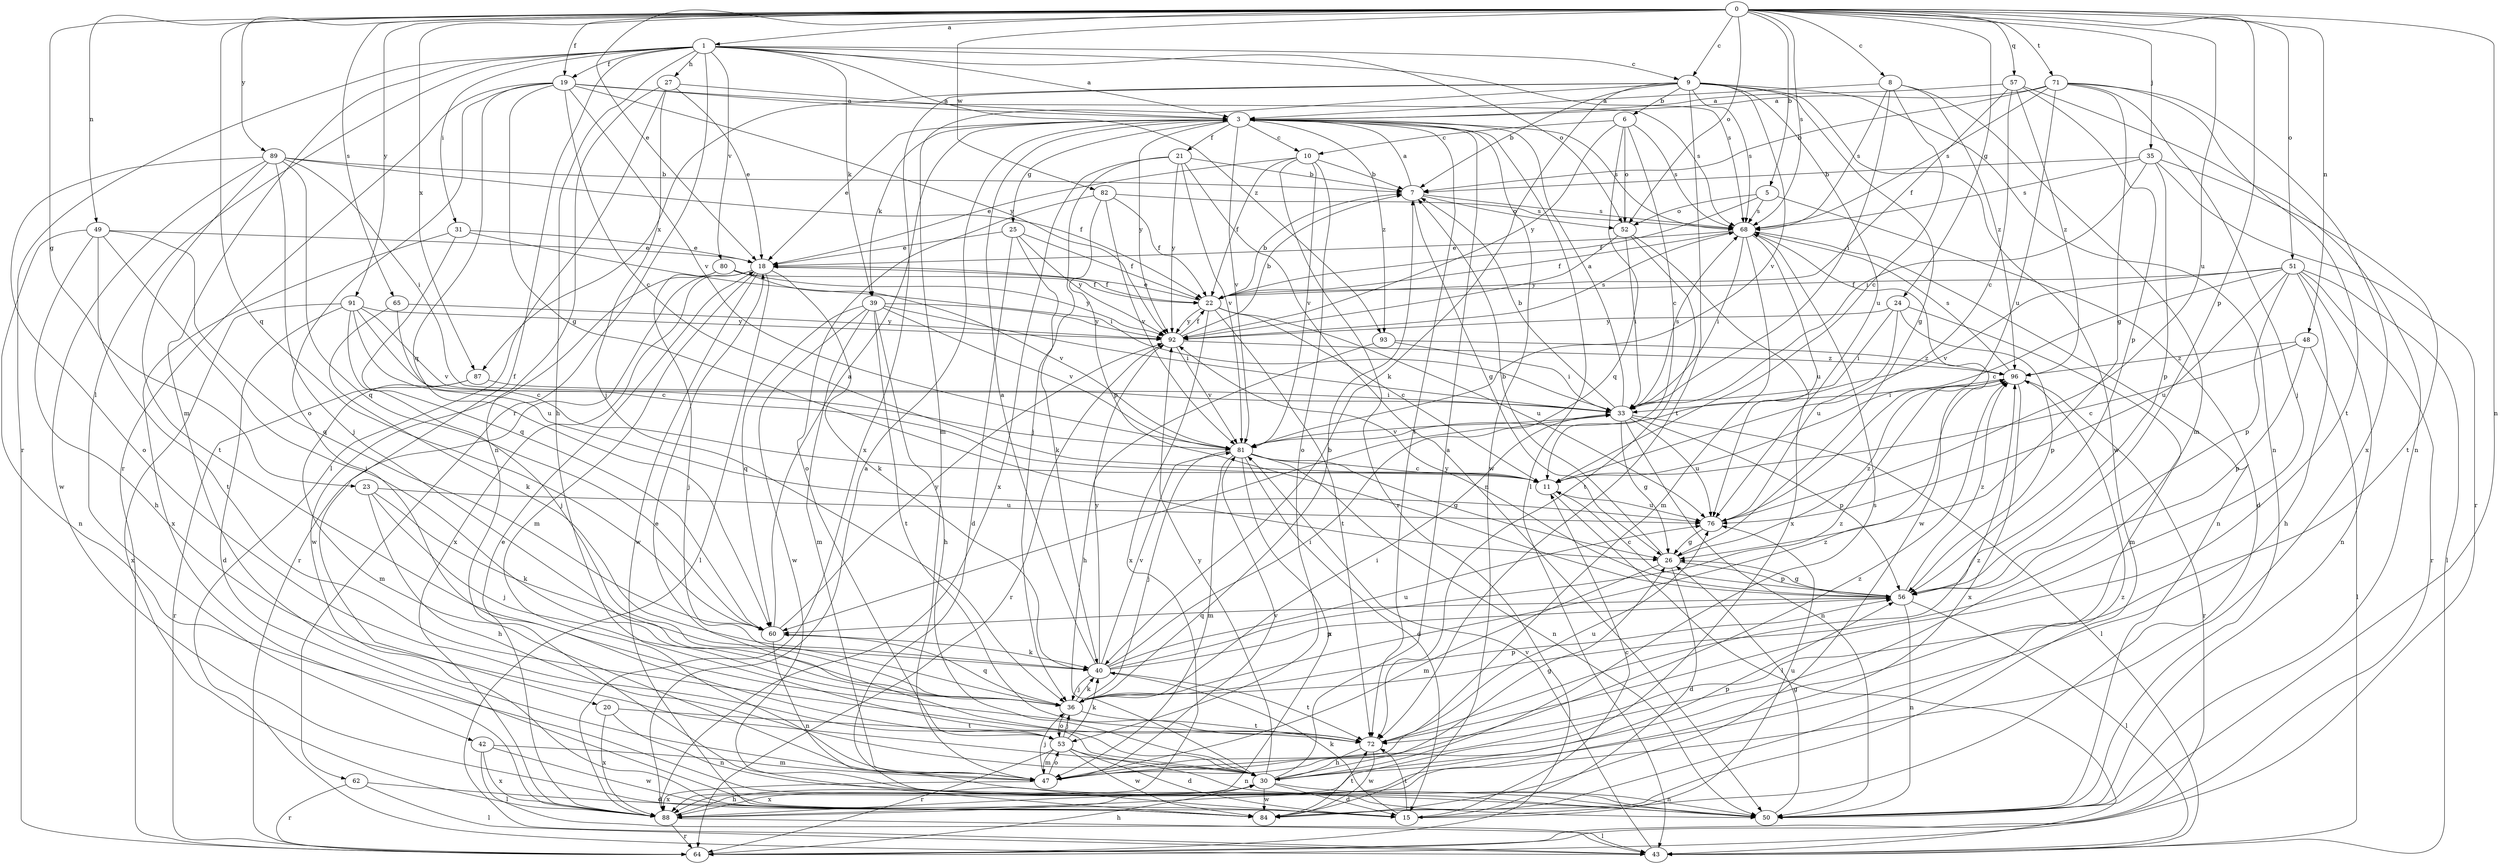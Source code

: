 strict digraph  {
0;
1;
3;
5;
6;
7;
8;
9;
10;
11;
15;
18;
19;
20;
21;
22;
23;
24;
25;
26;
27;
30;
31;
33;
35;
36;
39;
40;
42;
43;
47;
48;
49;
50;
51;
52;
53;
56;
57;
60;
62;
64;
65;
68;
71;
72;
76;
80;
81;
82;
84;
87;
88;
89;
91;
92;
93;
96;
0 -> 1  [label=a];
0 -> 5  [label=b];
0 -> 8  [label=c];
0 -> 9  [label=c];
0 -> 18  [label=e];
0 -> 19  [label=f];
0 -> 23  [label=g];
0 -> 24  [label=g];
0 -> 35  [label=j];
0 -> 48  [label=n];
0 -> 49  [label=n];
0 -> 50  [label=n];
0 -> 51  [label=o];
0 -> 52  [label=o];
0 -> 56  [label=p];
0 -> 57  [label=q];
0 -> 60  [label=q];
0 -> 65  [label=s];
0 -> 68  [label=s];
0 -> 71  [label=t];
0 -> 76  [label=u];
0 -> 82  [label=w];
0 -> 87  [label=x];
0 -> 89  [label=y];
0 -> 91  [label=y];
1 -> 3  [label=a];
1 -> 9  [label=c];
1 -> 19  [label=f];
1 -> 20  [label=f];
1 -> 27  [label=h];
1 -> 30  [label=h];
1 -> 31  [label=i];
1 -> 39  [label=k];
1 -> 42  [label=l];
1 -> 47  [label=m];
1 -> 52  [label=o];
1 -> 62  [label=r];
1 -> 64  [label=r];
1 -> 68  [label=s];
1 -> 80  [label=v];
1 -> 93  [label=z];
3 -> 10  [label=c];
3 -> 18  [label=e];
3 -> 21  [label=f];
3 -> 25  [label=g];
3 -> 39  [label=k];
3 -> 43  [label=l];
3 -> 68  [label=s];
3 -> 72  [label=t];
3 -> 81  [label=v];
3 -> 84  [label=w];
3 -> 92  [label=y];
3 -> 93  [label=z];
5 -> 15  [label=d];
5 -> 22  [label=f];
5 -> 52  [label=o];
5 -> 68  [label=s];
6 -> 10  [label=c];
6 -> 11  [label=c];
6 -> 52  [label=o];
6 -> 60  [label=q];
6 -> 68  [label=s];
6 -> 92  [label=y];
7 -> 3  [label=a];
7 -> 26  [label=g];
7 -> 52  [label=o];
7 -> 68  [label=s];
8 -> 3  [label=a];
8 -> 11  [label=c];
8 -> 33  [label=i];
8 -> 47  [label=m];
8 -> 68  [label=s];
8 -> 96  [label=z];
9 -> 6  [label=b];
9 -> 7  [label=b];
9 -> 26  [label=g];
9 -> 40  [label=k];
9 -> 47  [label=m];
9 -> 50  [label=n];
9 -> 68  [label=s];
9 -> 72  [label=t];
9 -> 76  [label=u];
9 -> 81  [label=v];
9 -> 84  [label=w];
9 -> 87  [label=x];
9 -> 88  [label=x];
10 -> 7  [label=b];
10 -> 18  [label=e];
10 -> 22  [label=f];
10 -> 53  [label=o];
10 -> 64  [label=r];
10 -> 81  [label=v];
11 -> 43  [label=l];
11 -> 76  [label=u];
15 -> 11  [label=c];
15 -> 40  [label=k];
15 -> 72  [label=t];
15 -> 76  [label=u];
18 -> 22  [label=f];
18 -> 40  [label=k];
18 -> 43  [label=l];
18 -> 47  [label=m];
18 -> 64  [label=r];
18 -> 84  [label=w];
18 -> 88  [label=x];
19 -> 3  [label=a];
19 -> 11  [label=c];
19 -> 26  [label=g];
19 -> 53  [label=o];
19 -> 60  [label=q];
19 -> 64  [label=r];
19 -> 68  [label=s];
19 -> 81  [label=v];
19 -> 92  [label=y];
20 -> 50  [label=n];
20 -> 72  [label=t];
20 -> 88  [label=x];
21 -> 7  [label=b];
21 -> 36  [label=j];
21 -> 50  [label=n];
21 -> 81  [label=v];
21 -> 88  [label=x];
21 -> 92  [label=y];
22 -> 7  [label=b];
22 -> 11  [label=c];
22 -> 18  [label=e];
22 -> 72  [label=t];
22 -> 76  [label=u];
22 -> 88  [label=x];
22 -> 92  [label=y];
23 -> 30  [label=h];
23 -> 36  [label=j];
23 -> 40  [label=k];
23 -> 76  [label=u];
24 -> 33  [label=i];
24 -> 47  [label=m];
24 -> 56  [label=p];
24 -> 76  [label=u];
24 -> 92  [label=y];
25 -> 15  [label=d];
25 -> 18  [label=e];
25 -> 22  [label=f];
25 -> 40  [label=k];
25 -> 92  [label=y];
26 -> 7  [label=b];
26 -> 15  [label=d];
26 -> 47  [label=m];
26 -> 56  [label=p];
26 -> 96  [label=z];
27 -> 3  [label=a];
27 -> 18  [label=e];
27 -> 36  [label=j];
27 -> 43  [label=l];
27 -> 50  [label=n];
30 -> 3  [label=a];
30 -> 15  [label=d];
30 -> 18  [label=e];
30 -> 26  [label=g];
30 -> 50  [label=n];
30 -> 56  [label=p];
30 -> 68  [label=s];
30 -> 84  [label=w];
30 -> 88  [label=x];
30 -> 92  [label=y];
31 -> 18  [label=e];
31 -> 33  [label=i];
31 -> 60  [label=q];
31 -> 88  [label=x];
33 -> 3  [label=a];
33 -> 7  [label=b];
33 -> 26  [label=g];
33 -> 43  [label=l];
33 -> 50  [label=n];
33 -> 56  [label=p];
33 -> 68  [label=s];
33 -> 76  [label=u];
33 -> 81  [label=v];
35 -> 7  [label=b];
35 -> 33  [label=i];
35 -> 56  [label=p];
35 -> 64  [label=r];
35 -> 68  [label=s];
35 -> 72  [label=t];
36 -> 7  [label=b];
36 -> 33  [label=i];
36 -> 40  [label=k];
36 -> 53  [label=o];
36 -> 56  [label=p];
36 -> 60  [label=q];
36 -> 72  [label=t];
36 -> 96  [label=z];
39 -> 30  [label=h];
39 -> 33  [label=i];
39 -> 47  [label=m];
39 -> 60  [label=q];
39 -> 72  [label=t];
39 -> 81  [label=v];
39 -> 84  [label=w];
39 -> 92  [label=y];
40 -> 3  [label=a];
40 -> 33  [label=i];
40 -> 36  [label=j];
40 -> 56  [label=p];
40 -> 72  [label=t];
40 -> 76  [label=u];
40 -> 81  [label=v];
40 -> 92  [label=y];
40 -> 96  [label=z];
42 -> 43  [label=l];
42 -> 47  [label=m];
42 -> 84  [label=w];
42 -> 88  [label=x];
43 -> 81  [label=v];
47 -> 36  [label=j];
47 -> 53  [label=o];
47 -> 81  [label=v];
47 -> 88  [label=x];
47 -> 96  [label=z];
48 -> 11  [label=c];
48 -> 43  [label=l];
48 -> 56  [label=p];
48 -> 96  [label=z];
49 -> 18  [label=e];
49 -> 30  [label=h];
49 -> 36  [label=j];
49 -> 50  [label=n];
49 -> 60  [label=q];
49 -> 72  [label=t];
50 -> 26  [label=g];
51 -> 11  [label=c];
51 -> 22  [label=f];
51 -> 30  [label=h];
51 -> 43  [label=l];
51 -> 50  [label=n];
51 -> 56  [label=p];
51 -> 64  [label=r];
51 -> 76  [label=u];
51 -> 81  [label=v];
52 -> 33  [label=i];
52 -> 72  [label=t];
52 -> 88  [label=x];
52 -> 92  [label=y];
53 -> 15  [label=d];
53 -> 36  [label=j];
53 -> 40  [label=k];
53 -> 47  [label=m];
53 -> 50  [label=n];
53 -> 64  [label=r];
53 -> 84  [label=w];
56 -> 11  [label=c];
56 -> 26  [label=g];
56 -> 43  [label=l];
56 -> 50  [label=n];
56 -> 60  [label=q];
56 -> 92  [label=y];
56 -> 96  [label=z];
57 -> 3  [label=a];
57 -> 11  [label=c];
57 -> 22  [label=f];
57 -> 50  [label=n];
57 -> 56  [label=p];
57 -> 96  [label=z];
60 -> 3  [label=a];
60 -> 40  [label=k];
60 -> 50  [label=n];
60 -> 92  [label=y];
62 -> 15  [label=d];
62 -> 43  [label=l];
62 -> 64  [label=r];
64 -> 30  [label=h];
65 -> 11  [label=c];
65 -> 40  [label=k];
65 -> 92  [label=y];
68 -> 18  [label=e];
68 -> 22  [label=f];
68 -> 33  [label=i];
68 -> 47  [label=m];
68 -> 50  [label=n];
68 -> 76  [label=u];
68 -> 84  [label=w];
71 -> 3  [label=a];
71 -> 7  [label=b];
71 -> 26  [label=g];
71 -> 36  [label=j];
71 -> 68  [label=s];
71 -> 72  [label=t];
71 -> 76  [label=u];
71 -> 88  [label=x];
72 -> 30  [label=h];
72 -> 76  [label=u];
72 -> 84  [label=w];
72 -> 96  [label=z];
76 -> 26  [label=g];
80 -> 22  [label=f];
80 -> 36  [label=j];
80 -> 81  [label=v];
80 -> 84  [label=w];
80 -> 92  [label=y];
81 -> 11  [label=c];
81 -> 15  [label=d];
81 -> 26  [label=g];
81 -> 36  [label=j];
81 -> 47  [label=m];
81 -> 50  [label=n];
81 -> 88  [label=x];
82 -> 22  [label=f];
82 -> 53  [label=o];
82 -> 56  [label=p];
82 -> 68  [label=s];
82 -> 81  [label=v];
84 -> 72  [label=t];
84 -> 96  [label=z];
87 -> 33  [label=i];
87 -> 47  [label=m];
87 -> 64  [label=r];
88 -> 3  [label=a];
88 -> 18  [label=e];
88 -> 30  [label=h];
88 -> 43  [label=l];
88 -> 64  [label=r];
89 -> 7  [label=b];
89 -> 22  [label=f];
89 -> 33  [label=i];
89 -> 36  [label=j];
89 -> 53  [label=o];
89 -> 60  [label=q];
89 -> 72  [label=t];
89 -> 84  [label=w];
91 -> 11  [label=c];
91 -> 15  [label=d];
91 -> 36  [label=j];
91 -> 76  [label=u];
91 -> 81  [label=v];
91 -> 88  [label=x];
91 -> 92  [label=y];
92 -> 7  [label=b];
92 -> 22  [label=f];
92 -> 64  [label=r];
92 -> 68  [label=s];
92 -> 81  [label=v];
92 -> 96  [label=z];
93 -> 30  [label=h];
93 -> 33  [label=i];
93 -> 96  [label=z];
96 -> 33  [label=i];
96 -> 64  [label=r];
96 -> 68  [label=s];
96 -> 88  [label=x];
}
